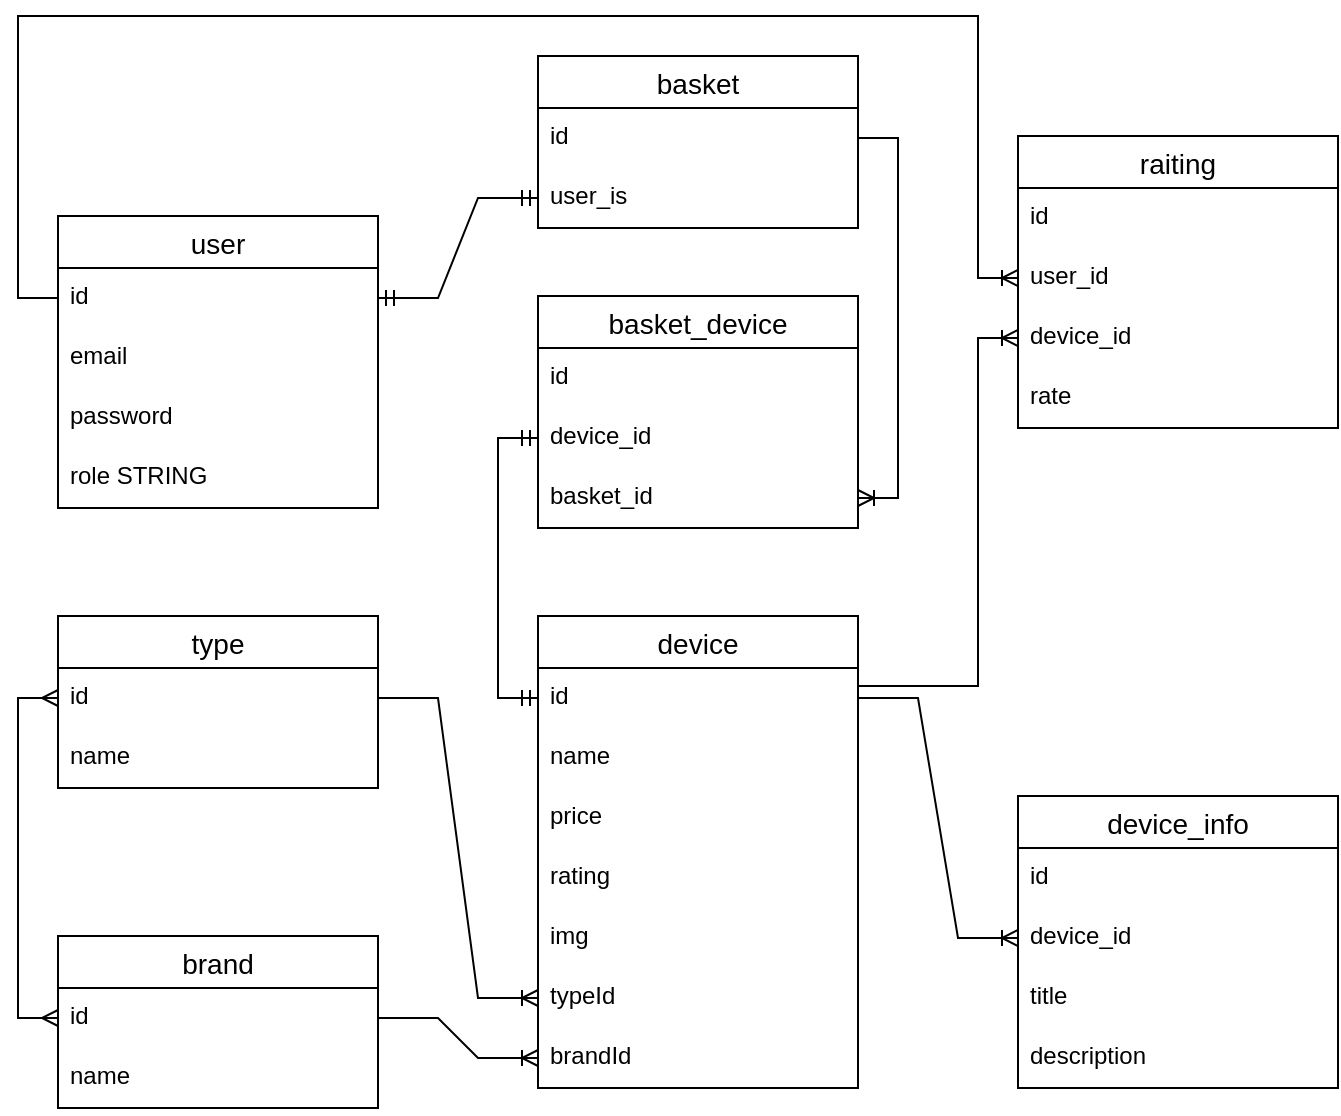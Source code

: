 <mxfile version="18.1.3" type="github">
  <diagram id="xssUYYsTGQEEtEsITtz5" name="Page-1">
    <mxGraphModel dx="476" dy="752" grid="1" gridSize="10" guides="1" tooltips="1" connect="1" arrows="1" fold="1" page="1" pageScale="1" pageWidth="827" pageHeight="1169" math="0" shadow="0">
      <root>
        <mxCell id="0" />
        <mxCell id="1" parent="0" />
        <mxCell id="DYPM2eXTjapUoE67Us-6-44" value="" style="fontSize=12;html=1;endArrow=ERmany;startArrow=ERmany;rounded=0;exitX=0;exitY=0.5;exitDx=0;exitDy=0;edgeStyle=elbowEdgeStyle;entryX=0;entryY=0.5;entryDx=0;entryDy=0;elbow=vertical;" edge="1" parent="1" source="DYPM2eXTjapUoE67Us-6-32" target="DYPM2eXTjapUoE67Us-6-40">
          <mxGeometry width="100" height="100" relative="1" as="geometry">
            <mxPoint x="-90" y="350" as="sourcePoint" />
            <mxPoint x="20" y="530" as="targetPoint" />
            <Array as="points">
              <mxPoint x="20" y="520" />
              <mxPoint y="480" />
            </Array>
          </mxGeometry>
        </mxCell>
        <mxCell id="DYPM2eXTjapUoE67Us-6-1" value="user" style="swimlane;fontStyle=0;childLayout=stackLayout;horizontal=1;startSize=26;horizontalStack=0;resizeParent=1;resizeParentMax=0;resizeLast=0;collapsible=1;marginBottom=0;align=center;fontSize=14;" vertex="1" parent="1">
          <mxGeometry x="40" y="200" width="160" height="146" as="geometry" />
        </mxCell>
        <mxCell id="DYPM2eXTjapUoE67Us-6-2" value="id" style="text;strokeColor=none;fillColor=none;spacingLeft=4;spacingRight=4;overflow=hidden;rotatable=0;points=[[0,0.5],[1,0.5]];portConstraint=eastwest;fontSize=12;" vertex="1" parent="DYPM2eXTjapUoE67Us-6-1">
          <mxGeometry y="26" width="160" height="30" as="geometry" />
        </mxCell>
        <mxCell id="DYPM2eXTjapUoE67Us-6-3" value="email" style="text;strokeColor=none;fillColor=none;spacingLeft=4;spacingRight=4;overflow=hidden;rotatable=0;points=[[0,0.5],[1,0.5]];portConstraint=eastwest;fontSize=12;" vertex="1" parent="DYPM2eXTjapUoE67Us-6-1">
          <mxGeometry y="56" width="160" height="30" as="geometry" />
        </mxCell>
        <mxCell id="DYPM2eXTjapUoE67Us-6-4" value="password" style="text;strokeColor=none;fillColor=none;spacingLeft=4;spacingRight=4;overflow=hidden;rotatable=0;points=[[0,0.5],[1,0.5]];portConstraint=eastwest;fontSize=12;" vertex="1" parent="DYPM2eXTjapUoE67Us-6-1">
          <mxGeometry y="86" width="160" height="30" as="geometry" />
        </mxCell>
        <mxCell id="DYPM2eXTjapUoE67Us-6-5" value="role STRING" style="text;strokeColor=none;fillColor=none;spacingLeft=4;spacingRight=4;overflow=hidden;rotatable=0;points=[[0,0.5],[1,0.5]];portConstraint=eastwest;fontSize=12;" vertex="1" parent="DYPM2eXTjapUoE67Us-6-1">
          <mxGeometry y="116" width="160" height="30" as="geometry" />
        </mxCell>
        <mxCell id="DYPM2eXTjapUoE67Us-6-6" value="basket" style="swimlane;fontStyle=0;childLayout=stackLayout;horizontal=1;startSize=26;horizontalStack=0;resizeParent=1;resizeParentMax=0;resizeLast=0;collapsible=1;marginBottom=0;align=center;fontSize=14;" vertex="1" parent="1">
          <mxGeometry x="280" y="120" width="160" height="86" as="geometry" />
        </mxCell>
        <mxCell id="DYPM2eXTjapUoE67Us-6-7" value="id" style="text;strokeColor=none;fillColor=none;spacingLeft=4;spacingRight=4;overflow=hidden;rotatable=0;points=[[0,0.5],[1,0.5]];portConstraint=eastwest;fontSize=12;" vertex="1" parent="DYPM2eXTjapUoE67Us-6-6">
          <mxGeometry y="26" width="160" height="30" as="geometry" />
        </mxCell>
        <mxCell id="DYPM2eXTjapUoE67Us-6-8" value="user_is" style="text;strokeColor=none;fillColor=none;spacingLeft=4;spacingRight=4;overflow=hidden;rotatable=0;points=[[0,0.5],[1,0.5]];portConstraint=eastwest;fontSize=12;" vertex="1" parent="DYPM2eXTjapUoE67Us-6-6">
          <mxGeometry y="56" width="160" height="30" as="geometry" />
        </mxCell>
        <mxCell id="DYPM2eXTjapUoE67Us-6-11" value="" style="edgeStyle=entityRelationEdgeStyle;fontSize=12;html=1;endArrow=ERmandOne;startArrow=ERmandOne;rounded=0;exitX=1;exitY=0.5;exitDx=0;exitDy=0;entryX=0;entryY=0.5;entryDx=0;entryDy=0;" edge="1" parent="1" source="DYPM2eXTjapUoE67Us-6-2" target="DYPM2eXTjapUoE67Us-6-8">
          <mxGeometry width="100" height="100" relative="1" as="geometry">
            <mxPoint x="320" y="440" as="sourcePoint" />
            <mxPoint x="420" y="340" as="targetPoint" />
          </mxGeometry>
        </mxCell>
        <mxCell id="DYPM2eXTjapUoE67Us-6-13" value="device" style="swimlane;fontStyle=0;childLayout=stackLayout;horizontal=1;startSize=26;horizontalStack=0;resizeParent=1;resizeParentMax=0;resizeLast=0;collapsible=1;marginBottom=0;align=center;fontSize=14;" vertex="1" parent="1">
          <mxGeometry x="280" y="400" width="160" height="236" as="geometry" />
        </mxCell>
        <mxCell id="DYPM2eXTjapUoE67Us-6-14" value="id" style="text;strokeColor=none;fillColor=none;spacingLeft=4;spacingRight=4;overflow=hidden;rotatable=0;points=[[0,0.5],[1,0.5]];portConstraint=eastwest;fontSize=12;" vertex="1" parent="DYPM2eXTjapUoE67Us-6-13">
          <mxGeometry y="26" width="160" height="30" as="geometry" />
        </mxCell>
        <mxCell id="DYPM2eXTjapUoE67Us-6-15" value="name" style="text;strokeColor=none;fillColor=none;spacingLeft=4;spacingRight=4;overflow=hidden;rotatable=0;points=[[0,0.5],[1,0.5]];portConstraint=eastwest;fontSize=12;" vertex="1" parent="DYPM2eXTjapUoE67Us-6-13">
          <mxGeometry y="56" width="160" height="30" as="geometry" />
        </mxCell>
        <mxCell id="DYPM2eXTjapUoE67Us-6-16" value="price" style="text;strokeColor=none;fillColor=none;spacingLeft=4;spacingRight=4;overflow=hidden;rotatable=0;points=[[0,0.5],[1,0.5]];portConstraint=eastwest;fontSize=12;" vertex="1" parent="DYPM2eXTjapUoE67Us-6-13">
          <mxGeometry y="86" width="160" height="30" as="geometry" />
        </mxCell>
        <mxCell id="DYPM2eXTjapUoE67Us-6-17" value="rating" style="text;strokeColor=none;fillColor=none;spacingLeft=4;spacingRight=4;overflow=hidden;rotatable=0;points=[[0,0.5],[1,0.5]];portConstraint=eastwest;fontSize=12;" vertex="1" parent="DYPM2eXTjapUoE67Us-6-13">
          <mxGeometry y="116" width="160" height="30" as="geometry" />
        </mxCell>
        <mxCell id="DYPM2eXTjapUoE67Us-6-19" value="img" style="text;strokeColor=none;fillColor=none;spacingLeft=4;spacingRight=4;overflow=hidden;rotatable=0;points=[[0,0.5],[1,0.5]];portConstraint=eastwest;fontSize=12;" vertex="1" parent="DYPM2eXTjapUoE67Us-6-13">
          <mxGeometry y="146" width="160" height="30" as="geometry" />
        </mxCell>
        <mxCell id="DYPM2eXTjapUoE67Us-6-20" value="typeId" style="text;strokeColor=none;fillColor=none;spacingLeft=4;spacingRight=4;overflow=hidden;rotatable=0;points=[[0,0.5],[1,0.5]];portConstraint=eastwest;fontSize=12;" vertex="1" parent="DYPM2eXTjapUoE67Us-6-13">
          <mxGeometry y="176" width="160" height="30" as="geometry" />
        </mxCell>
        <mxCell id="DYPM2eXTjapUoE67Us-6-21" value="brandId" style="text;strokeColor=none;fillColor=none;spacingLeft=4;spacingRight=4;overflow=hidden;rotatable=0;points=[[0,0.5],[1,0.5]];portConstraint=eastwest;fontSize=12;" vertex="1" parent="DYPM2eXTjapUoE67Us-6-13">
          <mxGeometry y="206" width="160" height="30" as="geometry" />
        </mxCell>
        <mxCell id="DYPM2eXTjapUoE67Us-6-31" value="type" style="swimlane;fontStyle=0;childLayout=stackLayout;horizontal=1;startSize=26;horizontalStack=0;resizeParent=1;resizeParentMax=0;resizeLast=0;collapsible=1;marginBottom=0;align=center;fontSize=14;" vertex="1" parent="1">
          <mxGeometry x="40" y="400" width="160" height="86" as="geometry" />
        </mxCell>
        <mxCell id="DYPM2eXTjapUoE67Us-6-32" value="id" style="text;strokeColor=none;fillColor=none;spacingLeft=4;spacingRight=4;overflow=hidden;rotatable=0;points=[[0,0.5],[1,0.5]];portConstraint=eastwest;fontSize=12;" vertex="1" parent="DYPM2eXTjapUoE67Us-6-31">
          <mxGeometry y="26" width="160" height="30" as="geometry" />
        </mxCell>
        <mxCell id="DYPM2eXTjapUoE67Us-6-33" value="name" style="text;strokeColor=none;fillColor=none;spacingLeft=4;spacingRight=4;overflow=hidden;rotatable=0;points=[[0,0.5],[1,0.5]];portConstraint=eastwest;fontSize=12;" vertex="1" parent="DYPM2eXTjapUoE67Us-6-31">
          <mxGeometry y="56" width="160" height="30" as="geometry" />
        </mxCell>
        <mxCell id="DYPM2eXTjapUoE67Us-6-39" value="brand" style="swimlane;fontStyle=0;childLayout=stackLayout;horizontal=1;startSize=26;horizontalStack=0;resizeParent=1;resizeParentMax=0;resizeLast=0;collapsible=1;marginBottom=0;align=center;fontSize=14;" vertex="1" parent="1">
          <mxGeometry x="40" y="560" width="160" height="86" as="geometry" />
        </mxCell>
        <mxCell id="DYPM2eXTjapUoE67Us-6-40" value="id" style="text;strokeColor=none;fillColor=none;spacingLeft=4;spacingRight=4;overflow=hidden;rotatable=0;points=[[0,0.5],[1,0.5]];portConstraint=eastwest;fontSize=12;" vertex="1" parent="DYPM2eXTjapUoE67Us-6-39">
          <mxGeometry y="26" width="160" height="30" as="geometry" />
        </mxCell>
        <mxCell id="DYPM2eXTjapUoE67Us-6-41" value="name" style="text;strokeColor=none;fillColor=none;spacingLeft=4;spacingRight=4;overflow=hidden;rotatable=0;points=[[0,0.5],[1,0.5]];portConstraint=eastwest;fontSize=12;" vertex="1" parent="DYPM2eXTjapUoE67Us-6-39">
          <mxGeometry y="56" width="160" height="30" as="geometry" />
        </mxCell>
        <mxCell id="DYPM2eXTjapUoE67Us-6-42" value="" style="edgeStyle=entityRelationEdgeStyle;fontSize=12;html=1;endArrow=ERoneToMany;rounded=0;exitX=1;exitY=0.5;exitDx=0;exitDy=0;entryX=0;entryY=0.5;entryDx=0;entryDy=0;" edge="1" parent="1" source="DYPM2eXTjapUoE67Us-6-32" target="DYPM2eXTjapUoE67Us-6-20">
          <mxGeometry width="100" height="100" relative="1" as="geometry">
            <mxPoint x="160" y="540" as="sourcePoint" />
            <mxPoint x="260" y="440" as="targetPoint" />
          </mxGeometry>
        </mxCell>
        <mxCell id="DYPM2eXTjapUoE67Us-6-43" value="" style="edgeStyle=entityRelationEdgeStyle;fontSize=12;html=1;endArrow=ERoneToMany;rounded=0;exitX=1;exitY=0.5;exitDx=0;exitDy=0;entryX=0;entryY=0.5;entryDx=0;entryDy=0;" edge="1" parent="1" source="DYPM2eXTjapUoE67Us-6-40" target="DYPM2eXTjapUoE67Us-6-21">
          <mxGeometry width="100" height="100" relative="1" as="geometry">
            <mxPoint x="160" y="540" as="sourcePoint" />
            <mxPoint x="260" y="440" as="targetPoint" />
          </mxGeometry>
        </mxCell>
        <mxCell id="DYPM2eXTjapUoE67Us-6-46" value="device_info" style="swimlane;fontStyle=0;childLayout=stackLayout;horizontal=1;startSize=26;horizontalStack=0;resizeParent=1;resizeParentMax=0;resizeLast=0;collapsible=1;marginBottom=0;align=center;fontSize=14;" vertex="1" parent="1">
          <mxGeometry x="520" y="490" width="160" height="146" as="geometry" />
        </mxCell>
        <mxCell id="DYPM2eXTjapUoE67Us-6-47" value="id" style="text;strokeColor=none;fillColor=none;spacingLeft=4;spacingRight=4;overflow=hidden;rotatable=0;points=[[0,0.5],[1,0.5]];portConstraint=eastwest;fontSize=12;" vertex="1" parent="DYPM2eXTjapUoE67Us-6-46">
          <mxGeometry y="26" width="160" height="30" as="geometry" />
        </mxCell>
        <mxCell id="DYPM2eXTjapUoE67Us-6-48" value="device_id" style="text;strokeColor=none;fillColor=none;spacingLeft=4;spacingRight=4;overflow=hidden;rotatable=0;points=[[0,0.5],[1,0.5]];portConstraint=eastwest;fontSize=12;" vertex="1" parent="DYPM2eXTjapUoE67Us-6-46">
          <mxGeometry y="56" width="160" height="30" as="geometry" />
        </mxCell>
        <mxCell id="DYPM2eXTjapUoE67Us-6-49" value="title" style="text;strokeColor=none;fillColor=none;spacingLeft=4;spacingRight=4;overflow=hidden;rotatable=0;points=[[0,0.5],[1,0.5]];portConstraint=eastwest;fontSize=12;" vertex="1" parent="DYPM2eXTjapUoE67Us-6-46">
          <mxGeometry y="86" width="160" height="30" as="geometry" />
        </mxCell>
        <mxCell id="DYPM2eXTjapUoE67Us-6-50" value="description" style="text;strokeColor=none;fillColor=none;spacingLeft=4;spacingRight=4;overflow=hidden;rotatable=0;points=[[0,0.5],[1,0.5]];portConstraint=eastwest;fontSize=12;" vertex="1" parent="DYPM2eXTjapUoE67Us-6-46">
          <mxGeometry y="116" width="160" height="30" as="geometry" />
        </mxCell>
        <mxCell id="DYPM2eXTjapUoE67Us-6-54" value="" style="edgeStyle=entityRelationEdgeStyle;fontSize=12;html=1;endArrow=ERoneToMany;rounded=0;elbow=vertical;exitX=1;exitY=0.5;exitDx=0;exitDy=0;entryX=0;entryY=0.5;entryDx=0;entryDy=0;" edge="1" parent="1" source="DYPM2eXTjapUoE67Us-6-14" target="DYPM2eXTjapUoE67Us-6-48">
          <mxGeometry width="100" height="100" relative="1" as="geometry">
            <mxPoint x="500" y="630" as="sourcePoint" />
            <mxPoint x="600" y="530" as="targetPoint" />
          </mxGeometry>
        </mxCell>
        <mxCell id="DYPM2eXTjapUoE67Us-6-55" value="basket_device" style="swimlane;fontStyle=0;childLayout=stackLayout;horizontal=1;startSize=26;horizontalStack=0;resizeParent=1;resizeParentMax=0;resizeLast=0;collapsible=1;marginBottom=0;align=center;fontSize=14;" vertex="1" parent="1">
          <mxGeometry x="280" y="240" width="160" height="116" as="geometry" />
        </mxCell>
        <mxCell id="DYPM2eXTjapUoE67Us-6-56" value="id" style="text;strokeColor=none;fillColor=none;spacingLeft=4;spacingRight=4;overflow=hidden;rotatable=0;points=[[0,0.5],[1,0.5]];portConstraint=eastwest;fontSize=12;" vertex="1" parent="DYPM2eXTjapUoE67Us-6-55">
          <mxGeometry y="26" width="160" height="30" as="geometry" />
        </mxCell>
        <mxCell id="DYPM2eXTjapUoE67Us-6-57" value="device_id" style="text;strokeColor=none;fillColor=none;spacingLeft=4;spacingRight=4;overflow=hidden;rotatable=0;points=[[0,0.5],[1,0.5]];portConstraint=eastwest;fontSize=12;" vertex="1" parent="DYPM2eXTjapUoE67Us-6-55">
          <mxGeometry y="56" width="160" height="30" as="geometry" />
        </mxCell>
        <mxCell id="DYPM2eXTjapUoE67Us-6-58" value="basket_id" style="text;strokeColor=none;fillColor=none;spacingLeft=4;spacingRight=4;overflow=hidden;rotatable=0;points=[[0,0.5],[1,0.5]];portConstraint=eastwest;fontSize=12;" vertex="1" parent="DYPM2eXTjapUoE67Us-6-55">
          <mxGeometry y="86" width="160" height="30" as="geometry" />
        </mxCell>
        <mxCell id="DYPM2eXTjapUoE67Us-6-59" value="" style="edgeStyle=elbowEdgeStyle;fontSize=12;html=1;endArrow=ERoneToMany;rounded=0;exitX=1;exitY=0.5;exitDx=0;exitDy=0;entryX=1;entryY=0.5;entryDx=0;entryDy=0;" edge="1" parent="1" source="DYPM2eXTjapUoE67Us-6-7" target="DYPM2eXTjapUoE67Us-6-58">
          <mxGeometry width="100" height="100" relative="1" as="geometry">
            <mxPoint x="470" y="240" as="sourcePoint" />
            <mxPoint x="570" y="140" as="targetPoint" />
            <Array as="points">
              <mxPoint x="460" y="250" />
            </Array>
          </mxGeometry>
        </mxCell>
        <mxCell id="DYPM2eXTjapUoE67Us-6-60" value="" style="edgeStyle=elbowEdgeStyle;fontSize=12;html=1;endArrow=ERmandOne;startArrow=ERmandOne;rounded=0;entryX=0;entryY=0.5;entryDx=0;entryDy=0;exitX=0;exitY=0.5;exitDx=0;exitDy=0;" edge="1" parent="1" source="DYPM2eXTjapUoE67Us-6-14" target="DYPM2eXTjapUoE67Us-6-57">
          <mxGeometry width="100" height="100" relative="1" as="geometry">
            <mxPoint x="220" y="430" as="sourcePoint" />
            <mxPoint x="370" y="340" as="targetPoint" />
            <Array as="points">
              <mxPoint x="260" y="350" />
              <mxPoint x="240" y="360" />
            </Array>
          </mxGeometry>
        </mxCell>
        <mxCell id="DYPM2eXTjapUoE67Us-6-62" value="raiting" style="swimlane;fontStyle=0;childLayout=stackLayout;horizontal=1;startSize=26;horizontalStack=0;resizeParent=1;resizeParentMax=0;resizeLast=0;collapsible=1;marginBottom=0;align=center;fontSize=14;" vertex="1" parent="1">
          <mxGeometry x="520" y="160" width="160" height="146" as="geometry" />
        </mxCell>
        <mxCell id="DYPM2eXTjapUoE67Us-6-63" value="id" style="text;strokeColor=none;fillColor=none;spacingLeft=4;spacingRight=4;overflow=hidden;rotatable=0;points=[[0,0.5],[1,0.5]];portConstraint=eastwest;fontSize=12;" vertex="1" parent="DYPM2eXTjapUoE67Us-6-62">
          <mxGeometry y="26" width="160" height="30" as="geometry" />
        </mxCell>
        <mxCell id="DYPM2eXTjapUoE67Us-6-64" value="user_id" style="text;strokeColor=none;fillColor=none;spacingLeft=4;spacingRight=4;overflow=hidden;rotatable=0;points=[[0,0.5],[1,0.5]];portConstraint=eastwest;fontSize=12;" vertex="1" parent="DYPM2eXTjapUoE67Us-6-62">
          <mxGeometry y="56" width="160" height="30" as="geometry" />
        </mxCell>
        <mxCell id="DYPM2eXTjapUoE67Us-6-65" value="device_id" style="text;strokeColor=none;fillColor=none;spacingLeft=4;spacingRight=4;overflow=hidden;rotatable=0;points=[[0,0.5],[1,0.5]];portConstraint=eastwest;fontSize=12;" vertex="1" parent="DYPM2eXTjapUoE67Us-6-62">
          <mxGeometry y="86" width="160" height="30" as="geometry" />
        </mxCell>
        <mxCell id="DYPM2eXTjapUoE67Us-6-66" value="rate" style="text;strokeColor=none;fillColor=none;spacingLeft=4;spacingRight=4;overflow=hidden;rotatable=0;points=[[0,0.5],[1,0.5]];portConstraint=eastwest;fontSize=12;" vertex="1" parent="DYPM2eXTjapUoE67Us-6-62">
          <mxGeometry y="116" width="160" height="30" as="geometry" />
        </mxCell>
        <mxCell id="DYPM2eXTjapUoE67Us-6-67" value="" style="edgeStyle=elbowEdgeStyle;fontSize=12;html=1;endArrow=ERoneToMany;rounded=0;exitX=1;exitY=0.3;exitDx=0;exitDy=0;exitPerimeter=0;entryX=0;entryY=0.5;entryDx=0;entryDy=0;" edge="1" parent="1" source="DYPM2eXTjapUoE67Us-6-14" target="DYPM2eXTjapUoE67Us-6-65">
          <mxGeometry width="100" height="100" relative="1" as="geometry">
            <mxPoint x="500" y="440" as="sourcePoint" />
            <mxPoint x="600" y="340" as="targetPoint" />
            <Array as="points">
              <mxPoint x="500" y="350" />
            </Array>
          </mxGeometry>
        </mxCell>
        <mxCell id="DYPM2eXTjapUoE67Us-6-69" value="" style="edgeStyle=orthogonalEdgeStyle;fontSize=12;html=1;endArrow=ERoneToMany;rounded=0;entryX=0;entryY=0.5;entryDx=0;entryDy=0;exitX=0;exitY=0.5;exitDx=0;exitDy=0;" edge="1" parent="1" source="DYPM2eXTjapUoE67Us-6-2" target="DYPM2eXTjapUoE67Us-6-64">
          <mxGeometry width="100" height="100" relative="1" as="geometry">
            <mxPoint x="-30" y="240" as="sourcePoint" />
            <mxPoint x="490" y="340" as="targetPoint" />
            <Array as="points">
              <mxPoint x="20" y="241" />
              <mxPoint x="20" y="100" />
              <mxPoint x="500" y="100" />
              <mxPoint x="500" y="231" />
            </Array>
          </mxGeometry>
        </mxCell>
      </root>
    </mxGraphModel>
  </diagram>
</mxfile>

